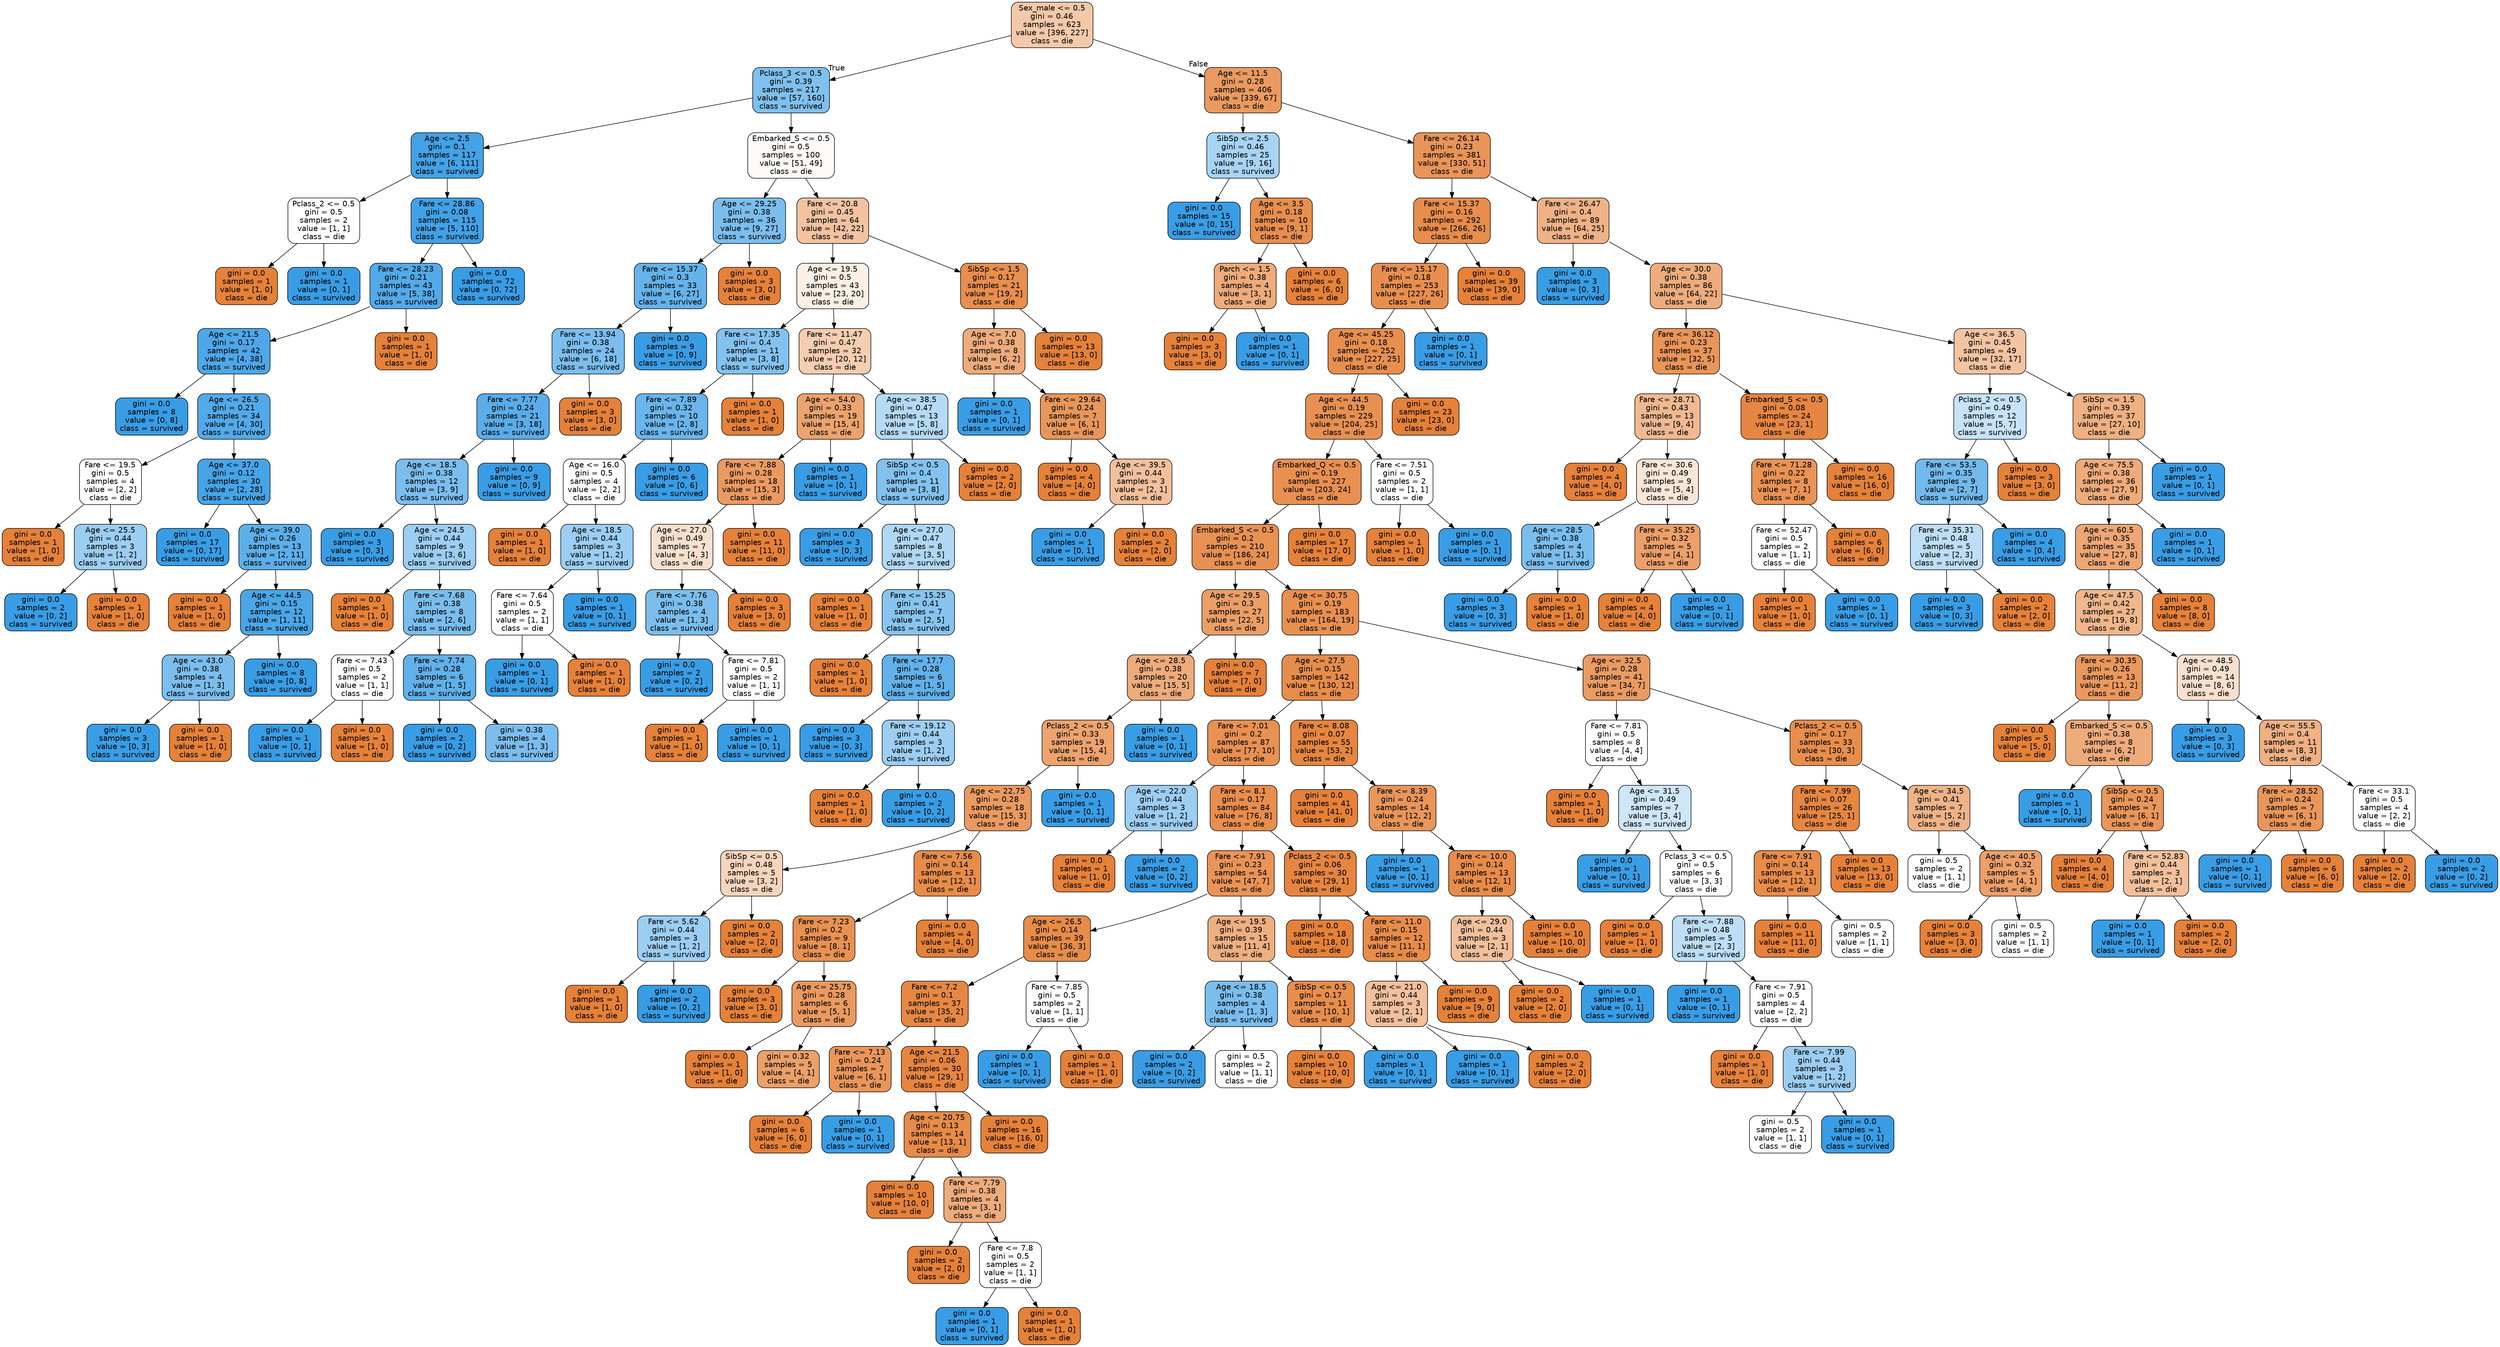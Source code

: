 digraph Tree {
node [shape=box, style="filled, rounded", color="black", fontname="helvetica"] ;
edge [fontname="helvetica"] ;
0 [label="Sex_male <= 0.5\ngini = 0.46\nsamples = 623\nvalue = [396, 227]\nclass = die", fillcolor="#f4c9aa"] ;
1 [label="Pclass_3 <= 0.5\ngini = 0.39\nsamples = 217\nvalue = [57, 160]\nclass = survived", fillcolor="#80c0ee"] ;
0 -> 1 [labeldistance=2.5, labelangle=45, headlabel="True"] ;
2 [label="Age <= 2.5\ngini = 0.1\nsamples = 117\nvalue = [6, 111]\nclass = survived", fillcolor="#44a2e6"] ;
1 -> 2 ;
3 [label="Pclass_2 <= 0.5\ngini = 0.5\nsamples = 2\nvalue = [1, 1]\nclass = die", fillcolor="#ffffff"] ;
2 -> 3 ;
4 [label="gini = 0.0\nsamples = 1\nvalue = [1, 0]\nclass = die", fillcolor="#e58139"] ;
3 -> 4 ;
5 [label="gini = 0.0\nsamples = 1\nvalue = [0, 1]\nclass = survived", fillcolor="#399de5"] ;
3 -> 5 ;
6 [label="Fare <= 28.86\ngini = 0.08\nsamples = 115\nvalue = [5, 110]\nclass = survived", fillcolor="#42a1e6"] ;
2 -> 6 ;
7 [label="Fare <= 28.23\ngini = 0.21\nsamples = 43\nvalue = [5, 38]\nclass = survived", fillcolor="#53aae8"] ;
6 -> 7 ;
8 [label="Age <= 21.5\ngini = 0.17\nsamples = 42\nvalue = [4, 38]\nclass = survived", fillcolor="#4ea7e8"] ;
7 -> 8 ;
9 [label="gini = 0.0\nsamples = 8\nvalue = [0, 8]\nclass = survived", fillcolor="#399de5"] ;
8 -> 9 ;
10 [label="Age <= 26.5\ngini = 0.21\nsamples = 34\nvalue = [4, 30]\nclass = survived", fillcolor="#53aae8"] ;
8 -> 10 ;
11 [label="Fare <= 19.5\ngini = 0.5\nsamples = 4\nvalue = [2, 2]\nclass = die", fillcolor="#ffffff"] ;
10 -> 11 ;
12 [label="gini = 0.0\nsamples = 1\nvalue = [1, 0]\nclass = die", fillcolor="#e58139"] ;
11 -> 12 ;
13 [label="Age <= 25.5\ngini = 0.44\nsamples = 3\nvalue = [1, 2]\nclass = survived", fillcolor="#9ccef2"] ;
11 -> 13 ;
14 [label="gini = 0.0\nsamples = 2\nvalue = [0, 2]\nclass = survived", fillcolor="#399de5"] ;
13 -> 14 ;
15 [label="gini = 0.0\nsamples = 1\nvalue = [1, 0]\nclass = die", fillcolor="#e58139"] ;
13 -> 15 ;
16 [label="Age <= 37.0\ngini = 0.12\nsamples = 30\nvalue = [2, 28]\nclass = survived", fillcolor="#47a4e7"] ;
10 -> 16 ;
17 [label="gini = 0.0\nsamples = 17\nvalue = [0, 17]\nclass = survived", fillcolor="#399de5"] ;
16 -> 17 ;
18 [label="Age <= 39.0\ngini = 0.26\nsamples = 13\nvalue = [2, 11]\nclass = survived", fillcolor="#5dafea"] ;
16 -> 18 ;
19 [label="gini = 0.0\nsamples = 1\nvalue = [1, 0]\nclass = die", fillcolor="#e58139"] ;
18 -> 19 ;
20 [label="Age <= 44.5\ngini = 0.15\nsamples = 12\nvalue = [1, 11]\nclass = survived", fillcolor="#4ba6e7"] ;
18 -> 20 ;
21 [label="Age <= 43.0\ngini = 0.38\nsamples = 4\nvalue = [1, 3]\nclass = survived", fillcolor="#7bbeee"] ;
20 -> 21 ;
22 [label="gini = 0.0\nsamples = 3\nvalue = [0, 3]\nclass = survived", fillcolor="#399de5"] ;
21 -> 22 ;
23 [label="gini = 0.0\nsamples = 1\nvalue = [1, 0]\nclass = die", fillcolor="#e58139"] ;
21 -> 23 ;
24 [label="gini = 0.0\nsamples = 8\nvalue = [0, 8]\nclass = survived", fillcolor="#399de5"] ;
20 -> 24 ;
25 [label="gini = 0.0\nsamples = 1\nvalue = [1, 0]\nclass = die", fillcolor="#e58139"] ;
7 -> 25 ;
26 [label="gini = 0.0\nsamples = 72\nvalue = [0, 72]\nclass = survived", fillcolor="#399de5"] ;
6 -> 26 ;
27 [label="Embarked_S <= 0.5\ngini = 0.5\nsamples = 100\nvalue = [51, 49]\nclass = die", fillcolor="#fefaf7"] ;
1 -> 27 ;
28 [label="Age <= 29.25\ngini = 0.38\nsamples = 36\nvalue = [9, 27]\nclass = survived", fillcolor="#7bbeee"] ;
27 -> 28 ;
29 [label="Fare <= 15.37\ngini = 0.3\nsamples = 33\nvalue = [6, 27]\nclass = survived", fillcolor="#65b3eb"] ;
28 -> 29 ;
30 [label="Fare <= 13.94\ngini = 0.38\nsamples = 24\nvalue = [6, 18]\nclass = survived", fillcolor="#7bbeee"] ;
29 -> 30 ;
31 [label="Fare <= 7.77\ngini = 0.24\nsamples = 21\nvalue = [3, 18]\nclass = survived", fillcolor="#5aade9"] ;
30 -> 31 ;
32 [label="Age <= 18.5\ngini = 0.38\nsamples = 12\nvalue = [3, 9]\nclass = survived", fillcolor="#7bbeee"] ;
31 -> 32 ;
33 [label="gini = 0.0\nsamples = 3\nvalue = [0, 3]\nclass = survived", fillcolor="#399de5"] ;
32 -> 33 ;
34 [label="Age <= 24.5\ngini = 0.44\nsamples = 9\nvalue = [3, 6]\nclass = survived", fillcolor="#9ccef2"] ;
32 -> 34 ;
35 [label="gini = 0.0\nsamples = 1\nvalue = [1, 0]\nclass = die", fillcolor="#e58139"] ;
34 -> 35 ;
36 [label="Fare <= 7.68\ngini = 0.38\nsamples = 8\nvalue = [2, 6]\nclass = survived", fillcolor="#7bbeee"] ;
34 -> 36 ;
37 [label="Fare <= 7.43\ngini = 0.5\nsamples = 2\nvalue = [1, 1]\nclass = die", fillcolor="#ffffff"] ;
36 -> 37 ;
38 [label="gini = 0.0\nsamples = 1\nvalue = [0, 1]\nclass = survived", fillcolor="#399de5"] ;
37 -> 38 ;
39 [label="gini = 0.0\nsamples = 1\nvalue = [1, 0]\nclass = die", fillcolor="#e58139"] ;
37 -> 39 ;
40 [label="Fare <= 7.74\ngini = 0.28\nsamples = 6\nvalue = [1, 5]\nclass = survived", fillcolor="#61b1ea"] ;
36 -> 40 ;
41 [label="gini = 0.0\nsamples = 2\nvalue = [0, 2]\nclass = survived", fillcolor="#399de5"] ;
40 -> 41 ;
42 [label="gini = 0.38\nsamples = 4\nvalue = [1, 3]\nclass = survived", fillcolor="#7bbeee"] ;
40 -> 42 ;
43 [label="gini = 0.0\nsamples = 9\nvalue = [0, 9]\nclass = survived", fillcolor="#399de5"] ;
31 -> 43 ;
44 [label="gini = 0.0\nsamples = 3\nvalue = [3, 0]\nclass = die", fillcolor="#e58139"] ;
30 -> 44 ;
45 [label="gini = 0.0\nsamples = 9\nvalue = [0, 9]\nclass = survived", fillcolor="#399de5"] ;
29 -> 45 ;
46 [label="gini = 0.0\nsamples = 3\nvalue = [3, 0]\nclass = die", fillcolor="#e58139"] ;
28 -> 46 ;
47 [label="Fare <= 20.8\ngini = 0.45\nsamples = 64\nvalue = [42, 22]\nclass = die", fillcolor="#f3c3a1"] ;
27 -> 47 ;
48 [label="Age <= 19.5\ngini = 0.5\nsamples = 43\nvalue = [23, 20]\nclass = die", fillcolor="#fcefe5"] ;
47 -> 48 ;
49 [label="Fare <= 17.35\ngini = 0.4\nsamples = 11\nvalue = [3, 8]\nclass = survived", fillcolor="#83c2ef"] ;
48 -> 49 ;
50 [label="Fare <= 7.89\ngini = 0.32\nsamples = 10\nvalue = [2, 8]\nclass = survived", fillcolor="#6ab6ec"] ;
49 -> 50 ;
51 [label="Age <= 16.0\ngini = 0.5\nsamples = 4\nvalue = [2, 2]\nclass = die", fillcolor="#ffffff"] ;
50 -> 51 ;
52 [label="gini = 0.0\nsamples = 1\nvalue = [1, 0]\nclass = die", fillcolor="#e58139"] ;
51 -> 52 ;
53 [label="Age <= 18.5\ngini = 0.44\nsamples = 3\nvalue = [1, 2]\nclass = survived", fillcolor="#9ccef2"] ;
51 -> 53 ;
54 [label="Fare <= 7.64\ngini = 0.5\nsamples = 2\nvalue = [1, 1]\nclass = die", fillcolor="#ffffff"] ;
53 -> 54 ;
55 [label="gini = 0.0\nsamples = 1\nvalue = [0, 1]\nclass = survived", fillcolor="#399de5"] ;
54 -> 55 ;
56 [label="gini = 0.0\nsamples = 1\nvalue = [1, 0]\nclass = die", fillcolor="#e58139"] ;
54 -> 56 ;
57 [label="gini = 0.0\nsamples = 1\nvalue = [0, 1]\nclass = survived", fillcolor="#399de5"] ;
53 -> 57 ;
58 [label="gini = 0.0\nsamples = 6\nvalue = [0, 6]\nclass = survived", fillcolor="#399de5"] ;
50 -> 58 ;
59 [label="gini = 0.0\nsamples = 1\nvalue = [1, 0]\nclass = die", fillcolor="#e58139"] ;
49 -> 59 ;
60 [label="Fare <= 11.47\ngini = 0.47\nsamples = 32\nvalue = [20, 12]\nclass = die", fillcolor="#f5cdb0"] ;
48 -> 60 ;
61 [label="Age <= 54.0\ngini = 0.33\nsamples = 19\nvalue = [15, 4]\nclass = die", fillcolor="#eca36e"] ;
60 -> 61 ;
62 [label="Fare <= 7.88\ngini = 0.28\nsamples = 18\nvalue = [15, 3]\nclass = die", fillcolor="#ea9a61"] ;
61 -> 62 ;
63 [label="Age <= 27.0\ngini = 0.49\nsamples = 7\nvalue = [4, 3]\nclass = die", fillcolor="#f8e0ce"] ;
62 -> 63 ;
64 [label="Fare <= 7.76\ngini = 0.38\nsamples = 4\nvalue = [1, 3]\nclass = survived", fillcolor="#7bbeee"] ;
63 -> 64 ;
65 [label="gini = 0.0\nsamples = 2\nvalue = [0, 2]\nclass = survived", fillcolor="#399de5"] ;
64 -> 65 ;
66 [label="Fare <= 7.81\ngini = 0.5\nsamples = 2\nvalue = [1, 1]\nclass = die", fillcolor="#ffffff"] ;
64 -> 66 ;
67 [label="gini = 0.0\nsamples = 1\nvalue = [1, 0]\nclass = die", fillcolor="#e58139"] ;
66 -> 67 ;
68 [label="gini = 0.0\nsamples = 1\nvalue = [0, 1]\nclass = survived", fillcolor="#399de5"] ;
66 -> 68 ;
69 [label="gini = 0.0\nsamples = 3\nvalue = [3, 0]\nclass = die", fillcolor="#e58139"] ;
63 -> 69 ;
70 [label="gini = 0.0\nsamples = 11\nvalue = [11, 0]\nclass = die", fillcolor="#e58139"] ;
62 -> 70 ;
71 [label="gini = 0.0\nsamples = 1\nvalue = [0, 1]\nclass = survived", fillcolor="#399de5"] ;
61 -> 71 ;
72 [label="Age <= 38.5\ngini = 0.47\nsamples = 13\nvalue = [5, 8]\nclass = survived", fillcolor="#b5daf5"] ;
60 -> 72 ;
73 [label="SibSp <= 0.5\ngini = 0.4\nsamples = 11\nvalue = [3, 8]\nclass = survived", fillcolor="#83c2ef"] ;
72 -> 73 ;
74 [label="gini = 0.0\nsamples = 3\nvalue = [0, 3]\nclass = survived", fillcolor="#399de5"] ;
73 -> 74 ;
75 [label="Age <= 27.0\ngini = 0.47\nsamples = 8\nvalue = [3, 5]\nclass = survived", fillcolor="#b0d8f5"] ;
73 -> 75 ;
76 [label="gini = 0.0\nsamples = 1\nvalue = [1, 0]\nclass = die", fillcolor="#e58139"] ;
75 -> 76 ;
77 [label="Fare <= 15.25\ngini = 0.41\nsamples = 7\nvalue = [2, 5]\nclass = survived", fillcolor="#88c4ef"] ;
75 -> 77 ;
78 [label="gini = 0.0\nsamples = 1\nvalue = [1, 0]\nclass = die", fillcolor="#e58139"] ;
77 -> 78 ;
79 [label="Fare <= 17.7\ngini = 0.28\nsamples = 6\nvalue = [1, 5]\nclass = survived", fillcolor="#61b1ea"] ;
77 -> 79 ;
80 [label="gini = 0.0\nsamples = 3\nvalue = [0, 3]\nclass = survived", fillcolor="#399de5"] ;
79 -> 80 ;
81 [label="Fare <= 19.12\ngini = 0.44\nsamples = 3\nvalue = [1, 2]\nclass = survived", fillcolor="#9ccef2"] ;
79 -> 81 ;
82 [label="gini = 0.0\nsamples = 1\nvalue = [1, 0]\nclass = die", fillcolor="#e58139"] ;
81 -> 82 ;
83 [label="gini = 0.0\nsamples = 2\nvalue = [0, 2]\nclass = survived", fillcolor="#399de5"] ;
81 -> 83 ;
84 [label="gini = 0.0\nsamples = 2\nvalue = [2, 0]\nclass = die", fillcolor="#e58139"] ;
72 -> 84 ;
85 [label="SibSp <= 1.5\ngini = 0.17\nsamples = 21\nvalue = [19, 2]\nclass = die", fillcolor="#e88e4e"] ;
47 -> 85 ;
86 [label="Age <= 7.0\ngini = 0.38\nsamples = 8\nvalue = [6, 2]\nclass = die", fillcolor="#eeab7b"] ;
85 -> 86 ;
87 [label="gini = 0.0\nsamples = 1\nvalue = [0, 1]\nclass = survived", fillcolor="#399de5"] ;
86 -> 87 ;
88 [label="Fare <= 29.64\ngini = 0.24\nsamples = 7\nvalue = [6, 1]\nclass = die", fillcolor="#e9965a"] ;
86 -> 88 ;
89 [label="gini = 0.0\nsamples = 4\nvalue = [4, 0]\nclass = die", fillcolor="#e58139"] ;
88 -> 89 ;
90 [label="Age <= 39.5\ngini = 0.44\nsamples = 3\nvalue = [2, 1]\nclass = die", fillcolor="#f2c09c"] ;
88 -> 90 ;
91 [label="gini = 0.0\nsamples = 1\nvalue = [0, 1]\nclass = survived", fillcolor="#399de5"] ;
90 -> 91 ;
92 [label="gini = 0.0\nsamples = 2\nvalue = [2, 0]\nclass = die", fillcolor="#e58139"] ;
90 -> 92 ;
93 [label="gini = 0.0\nsamples = 13\nvalue = [13, 0]\nclass = die", fillcolor="#e58139"] ;
85 -> 93 ;
94 [label="Age <= 11.5\ngini = 0.28\nsamples = 406\nvalue = [339, 67]\nclass = die", fillcolor="#ea9a60"] ;
0 -> 94 [labeldistance=2.5, labelangle=-45, headlabel="False"] ;
95 [label="SibSp <= 2.5\ngini = 0.46\nsamples = 25\nvalue = [9, 16]\nclass = survived", fillcolor="#a8d4f4"] ;
94 -> 95 ;
96 [label="gini = 0.0\nsamples = 15\nvalue = [0, 15]\nclass = survived", fillcolor="#399de5"] ;
95 -> 96 ;
97 [label="Age <= 3.5\ngini = 0.18\nsamples = 10\nvalue = [9, 1]\nclass = die", fillcolor="#e88f4f"] ;
95 -> 97 ;
98 [label="Parch <= 1.5\ngini = 0.38\nsamples = 4\nvalue = [3, 1]\nclass = die", fillcolor="#eeab7b"] ;
97 -> 98 ;
99 [label="gini = 0.0\nsamples = 3\nvalue = [3, 0]\nclass = die", fillcolor="#e58139"] ;
98 -> 99 ;
100 [label="gini = 0.0\nsamples = 1\nvalue = [0, 1]\nclass = survived", fillcolor="#399de5"] ;
98 -> 100 ;
101 [label="gini = 0.0\nsamples = 6\nvalue = [6, 0]\nclass = die", fillcolor="#e58139"] ;
97 -> 101 ;
102 [label="Fare <= 26.14\ngini = 0.23\nsamples = 381\nvalue = [330, 51]\nclass = die", fillcolor="#e99458"] ;
94 -> 102 ;
103 [label="Fare <= 15.37\ngini = 0.16\nsamples = 292\nvalue = [266, 26]\nclass = die", fillcolor="#e88d4c"] ;
102 -> 103 ;
104 [label="Fare <= 15.17\ngini = 0.18\nsamples = 253\nvalue = [227, 26]\nclass = die", fillcolor="#e88f50"] ;
103 -> 104 ;
105 [label="Age <= 45.25\ngini = 0.18\nsamples = 252\nvalue = [227, 25]\nclass = die", fillcolor="#e88f4f"] ;
104 -> 105 ;
106 [label="Age <= 44.5\ngini = 0.19\nsamples = 229\nvalue = [204, 25]\nclass = die", fillcolor="#e89051"] ;
105 -> 106 ;
107 [label="Embarked_Q <= 0.5\ngini = 0.19\nsamples = 227\nvalue = [203, 24]\nclass = die", fillcolor="#e89050"] ;
106 -> 107 ;
108 [label="Embarked_S <= 0.5\ngini = 0.2\nsamples = 210\nvalue = [186, 24]\nclass = die", fillcolor="#e89153"] ;
107 -> 108 ;
109 [label="Age <= 29.5\ngini = 0.3\nsamples = 27\nvalue = [22, 5]\nclass = die", fillcolor="#eb9e66"] ;
108 -> 109 ;
110 [label="Age <= 28.5\ngini = 0.38\nsamples = 20\nvalue = [15, 5]\nclass = die", fillcolor="#eeab7b"] ;
109 -> 110 ;
111 [label="Pclass_2 <= 0.5\ngini = 0.33\nsamples = 19\nvalue = [15, 4]\nclass = die", fillcolor="#eca36e"] ;
110 -> 111 ;
112 [label="Age <= 22.75\ngini = 0.28\nsamples = 18\nvalue = [15, 3]\nclass = die", fillcolor="#ea9a61"] ;
111 -> 112 ;
113 [label="SibSp <= 0.5\ngini = 0.48\nsamples = 5\nvalue = [3, 2]\nclass = die", fillcolor="#f6d5bd"] ;
112 -> 113 ;
114 [label="Fare <= 5.62\ngini = 0.44\nsamples = 3\nvalue = [1, 2]\nclass = survived", fillcolor="#9ccef2"] ;
113 -> 114 ;
115 [label="gini = 0.0\nsamples = 1\nvalue = [1, 0]\nclass = die", fillcolor="#e58139"] ;
114 -> 115 ;
116 [label="gini = 0.0\nsamples = 2\nvalue = [0, 2]\nclass = survived", fillcolor="#399de5"] ;
114 -> 116 ;
117 [label="gini = 0.0\nsamples = 2\nvalue = [2, 0]\nclass = die", fillcolor="#e58139"] ;
113 -> 117 ;
118 [label="Fare <= 7.56\ngini = 0.14\nsamples = 13\nvalue = [12, 1]\nclass = die", fillcolor="#e78c49"] ;
112 -> 118 ;
119 [label="Fare <= 7.23\ngini = 0.2\nsamples = 9\nvalue = [8, 1]\nclass = die", fillcolor="#e89152"] ;
118 -> 119 ;
120 [label="gini = 0.0\nsamples = 3\nvalue = [3, 0]\nclass = die", fillcolor="#e58139"] ;
119 -> 120 ;
121 [label="Age <= 25.75\ngini = 0.28\nsamples = 6\nvalue = [5, 1]\nclass = die", fillcolor="#ea9a61"] ;
119 -> 121 ;
122 [label="gini = 0.0\nsamples = 1\nvalue = [1, 0]\nclass = die", fillcolor="#e58139"] ;
121 -> 122 ;
123 [label="gini = 0.32\nsamples = 5\nvalue = [4, 1]\nclass = die", fillcolor="#eca06a"] ;
121 -> 123 ;
124 [label="gini = 0.0\nsamples = 4\nvalue = [4, 0]\nclass = die", fillcolor="#e58139"] ;
118 -> 124 ;
125 [label="gini = 0.0\nsamples = 1\nvalue = [0, 1]\nclass = survived", fillcolor="#399de5"] ;
111 -> 125 ;
126 [label="gini = 0.0\nsamples = 1\nvalue = [0, 1]\nclass = survived", fillcolor="#399de5"] ;
110 -> 126 ;
127 [label="gini = 0.0\nsamples = 7\nvalue = [7, 0]\nclass = die", fillcolor="#e58139"] ;
109 -> 127 ;
128 [label="Age <= 30.75\ngini = 0.19\nsamples = 183\nvalue = [164, 19]\nclass = die", fillcolor="#e89050"] ;
108 -> 128 ;
129 [label="Age <= 27.5\ngini = 0.15\nsamples = 142\nvalue = [130, 12]\nclass = die", fillcolor="#e78d4b"] ;
128 -> 129 ;
130 [label="Fare <= 7.01\ngini = 0.2\nsamples = 87\nvalue = [77, 10]\nclass = die", fillcolor="#e89153"] ;
129 -> 130 ;
131 [label="Age <= 22.0\ngini = 0.44\nsamples = 3\nvalue = [1, 2]\nclass = survived", fillcolor="#9ccef2"] ;
130 -> 131 ;
132 [label="gini = 0.0\nsamples = 1\nvalue = [1, 0]\nclass = die", fillcolor="#e58139"] ;
131 -> 132 ;
133 [label="gini = 0.0\nsamples = 2\nvalue = [0, 2]\nclass = survived", fillcolor="#399de5"] ;
131 -> 133 ;
134 [label="Fare <= 8.1\ngini = 0.17\nsamples = 84\nvalue = [76, 8]\nclass = die", fillcolor="#e88e4e"] ;
130 -> 134 ;
135 [label="Fare <= 7.91\ngini = 0.23\nsamples = 54\nvalue = [47, 7]\nclass = die", fillcolor="#e99456"] ;
134 -> 135 ;
136 [label="Age <= 26.5\ngini = 0.14\nsamples = 39\nvalue = [36, 3]\nclass = die", fillcolor="#e78c49"] ;
135 -> 136 ;
137 [label="Fare <= 7.2\ngini = 0.1\nsamples = 37\nvalue = [35, 2]\nclass = die", fillcolor="#e68844"] ;
136 -> 137 ;
138 [label="Fare <= 7.13\ngini = 0.24\nsamples = 7\nvalue = [6, 1]\nclass = die", fillcolor="#e9965a"] ;
137 -> 138 ;
139 [label="gini = 0.0\nsamples = 6\nvalue = [6, 0]\nclass = die", fillcolor="#e58139"] ;
138 -> 139 ;
140 [label="gini = 0.0\nsamples = 1\nvalue = [0, 1]\nclass = survived", fillcolor="#399de5"] ;
138 -> 140 ;
141 [label="Age <= 21.5\ngini = 0.06\nsamples = 30\nvalue = [29, 1]\nclass = die", fillcolor="#e68540"] ;
137 -> 141 ;
142 [label="Age <= 20.75\ngini = 0.13\nsamples = 14\nvalue = [13, 1]\nclass = die", fillcolor="#e78b48"] ;
141 -> 142 ;
143 [label="gini = 0.0\nsamples = 10\nvalue = [10, 0]\nclass = die", fillcolor="#e58139"] ;
142 -> 143 ;
144 [label="Fare <= 7.79\ngini = 0.38\nsamples = 4\nvalue = [3, 1]\nclass = die", fillcolor="#eeab7b"] ;
142 -> 144 ;
145 [label="gini = 0.0\nsamples = 2\nvalue = [2, 0]\nclass = die", fillcolor="#e58139"] ;
144 -> 145 ;
146 [label="Fare <= 7.8\ngini = 0.5\nsamples = 2\nvalue = [1, 1]\nclass = die", fillcolor="#ffffff"] ;
144 -> 146 ;
147 [label="gini = 0.0\nsamples = 1\nvalue = [0, 1]\nclass = survived", fillcolor="#399de5"] ;
146 -> 147 ;
148 [label="gini = 0.0\nsamples = 1\nvalue = [1, 0]\nclass = die", fillcolor="#e58139"] ;
146 -> 148 ;
149 [label="gini = 0.0\nsamples = 16\nvalue = [16, 0]\nclass = die", fillcolor="#e58139"] ;
141 -> 149 ;
150 [label="Fare <= 7.85\ngini = 0.5\nsamples = 2\nvalue = [1, 1]\nclass = die", fillcolor="#ffffff"] ;
136 -> 150 ;
151 [label="gini = 0.0\nsamples = 1\nvalue = [0, 1]\nclass = survived", fillcolor="#399de5"] ;
150 -> 151 ;
152 [label="gini = 0.0\nsamples = 1\nvalue = [1, 0]\nclass = die", fillcolor="#e58139"] ;
150 -> 152 ;
153 [label="Age <= 19.5\ngini = 0.39\nsamples = 15\nvalue = [11, 4]\nclass = die", fillcolor="#eeaf81"] ;
135 -> 153 ;
154 [label="Age <= 18.5\ngini = 0.38\nsamples = 4\nvalue = [1, 3]\nclass = survived", fillcolor="#7bbeee"] ;
153 -> 154 ;
155 [label="gini = 0.0\nsamples = 2\nvalue = [0, 2]\nclass = survived", fillcolor="#399de5"] ;
154 -> 155 ;
156 [label="gini = 0.5\nsamples = 2\nvalue = [1, 1]\nclass = die", fillcolor="#ffffff"] ;
154 -> 156 ;
157 [label="SibSp <= 0.5\ngini = 0.17\nsamples = 11\nvalue = [10, 1]\nclass = die", fillcolor="#e88e4d"] ;
153 -> 157 ;
158 [label="gini = 0.0\nsamples = 10\nvalue = [10, 0]\nclass = die", fillcolor="#e58139"] ;
157 -> 158 ;
159 [label="gini = 0.0\nsamples = 1\nvalue = [0, 1]\nclass = survived", fillcolor="#399de5"] ;
157 -> 159 ;
160 [label="Pclass_2 <= 0.5\ngini = 0.06\nsamples = 30\nvalue = [29, 1]\nclass = die", fillcolor="#e68540"] ;
134 -> 160 ;
161 [label="gini = 0.0\nsamples = 18\nvalue = [18, 0]\nclass = die", fillcolor="#e58139"] ;
160 -> 161 ;
162 [label="Fare <= 11.0\ngini = 0.15\nsamples = 12\nvalue = [11, 1]\nclass = die", fillcolor="#e78c4b"] ;
160 -> 162 ;
163 [label="Age <= 21.0\ngini = 0.44\nsamples = 3\nvalue = [2, 1]\nclass = die", fillcolor="#f2c09c"] ;
162 -> 163 ;
164 [label="gini = 0.0\nsamples = 1\nvalue = [0, 1]\nclass = survived", fillcolor="#399de5"] ;
163 -> 164 ;
165 [label="gini = 0.0\nsamples = 2\nvalue = [2, 0]\nclass = die", fillcolor="#e58139"] ;
163 -> 165 ;
166 [label="gini = 0.0\nsamples = 9\nvalue = [9, 0]\nclass = die", fillcolor="#e58139"] ;
162 -> 166 ;
167 [label="Fare <= 8.08\ngini = 0.07\nsamples = 55\nvalue = [53, 2]\nclass = die", fillcolor="#e68640"] ;
129 -> 167 ;
168 [label="gini = 0.0\nsamples = 41\nvalue = [41, 0]\nclass = die", fillcolor="#e58139"] ;
167 -> 168 ;
169 [label="Fare <= 8.39\ngini = 0.24\nsamples = 14\nvalue = [12, 2]\nclass = die", fillcolor="#e9965a"] ;
167 -> 169 ;
170 [label="gini = 0.0\nsamples = 1\nvalue = [0, 1]\nclass = survived", fillcolor="#399de5"] ;
169 -> 170 ;
171 [label="Fare <= 10.0\ngini = 0.14\nsamples = 13\nvalue = [12, 1]\nclass = die", fillcolor="#e78c49"] ;
169 -> 171 ;
172 [label="Age <= 29.0\ngini = 0.44\nsamples = 3\nvalue = [2, 1]\nclass = die", fillcolor="#f2c09c"] ;
171 -> 172 ;
173 [label="gini = 0.0\nsamples = 2\nvalue = [2, 0]\nclass = die", fillcolor="#e58139"] ;
172 -> 173 ;
174 [label="gini = 0.0\nsamples = 1\nvalue = [0, 1]\nclass = survived", fillcolor="#399de5"] ;
172 -> 174 ;
175 [label="gini = 0.0\nsamples = 10\nvalue = [10, 0]\nclass = die", fillcolor="#e58139"] ;
171 -> 175 ;
176 [label="Age <= 32.5\ngini = 0.28\nsamples = 41\nvalue = [34, 7]\nclass = die", fillcolor="#ea9b62"] ;
128 -> 176 ;
177 [label="Fare <= 7.81\ngini = 0.5\nsamples = 8\nvalue = [4, 4]\nclass = die", fillcolor="#ffffff"] ;
176 -> 177 ;
178 [label="gini = 0.0\nsamples = 1\nvalue = [1, 0]\nclass = die", fillcolor="#e58139"] ;
177 -> 178 ;
179 [label="Age <= 31.5\ngini = 0.49\nsamples = 7\nvalue = [3, 4]\nclass = survived", fillcolor="#cee6f8"] ;
177 -> 179 ;
180 [label="gini = 0.0\nsamples = 1\nvalue = [0, 1]\nclass = survived", fillcolor="#399de5"] ;
179 -> 180 ;
181 [label="Pclass_3 <= 0.5\ngini = 0.5\nsamples = 6\nvalue = [3, 3]\nclass = die", fillcolor="#ffffff"] ;
179 -> 181 ;
182 [label="gini = 0.0\nsamples = 1\nvalue = [1, 0]\nclass = die", fillcolor="#e58139"] ;
181 -> 182 ;
183 [label="Fare <= 7.88\ngini = 0.48\nsamples = 5\nvalue = [2, 3]\nclass = survived", fillcolor="#bddef6"] ;
181 -> 183 ;
184 [label="gini = 0.0\nsamples = 1\nvalue = [0, 1]\nclass = survived", fillcolor="#399de5"] ;
183 -> 184 ;
185 [label="Fare <= 7.91\ngini = 0.5\nsamples = 4\nvalue = [2, 2]\nclass = die", fillcolor="#ffffff"] ;
183 -> 185 ;
186 [label="gini = 0.0\nsamples = 1\nvalue = [1, 0]\nclass = die", fillcolor="#e58139"] ;
185 -> 186 ;
187 [label="Fare <= 7.99\ngini = 0.44\nsamples = 3\nvalue = [1, 2]\nclass = survived", fillcolor="#9ccef2"] ;
185 -> 187 ;
188 [label="gini = 0.5\nsamples = 2\nvalue = [1, 1]\nclass = die", fillcolor="#ffffff"] ;
187 -> 188 ;
189 [label="gini = 0.0\nsamples = 1\nvalue = [0, 1]\nclass = survived", fillcolor="#399de5"] ;
187 -> 189 ;
190 [label="Pclass_2 <= 0.5\ngini = 0.17\nsamples = 33\nvalue = [30, 3]\nclass = die", fillcolor="#e88e4d"] ;
176 -> 190 ;
191 [label="Fare <= 7.99\ngini = 0.07\nsamples = 26\nvalue = [25, 1]\nclass = die", fillcolor="#e68641"] ;
190 -> 191 ;
192 [label="Fare <= 7.91\ngini = 0.14\nsamples = 13\nvalue = [12, 1]\nclass = die", fillcolor="#e78c49"] ;
191 -> 192 ;
193 [label="gini = 0.0\nsamples = 11\nvalue = [11, 0]\nclass = die", fillcolor="#e58139"] ;
192 -> 193 ;
194 [label="gini = 0.5\nsamples = 2\nvalue = [1, 1]\nclass = die", fillcolor="#ffffff"] ;
192 -> 194 ;
195 [label="gini = 0.0\nsamples = 13\nvalue = [13, 0]\nclass = die", fillcolor="#e58139"] ;
191 -> 195 ;
196 [label="Age <= 34.5\ngini = 0.41\nsamples = 7\nvalue = [5, 2]\nclass = die", fillcolor="#efb388"] ;
190 -> 196 ;
197 [label="gini = 0.5\nsamples = 2\nvalue = [1, 1]\nclass = die", fillcolor="#ffffff"] ;
196 -> 197 ;
198 [label="Age <= 40.5\ngini = 0.32\nsamples = 5\nvalue = [4, 1]\nclass = die", fillcolor="#eca06a"] ;
196 -> 198 ;
199 [label="gini = 0.0\nsamples = 3\nvalue = [3, 0]\nclass = die", fillcolor="#e58139"] ;
198 -> 199 ;
200 [label="gini = 0.5\nsamples = 2\nvalue = [1, 1]\nclass = die", fillcolor="#ffffff"] ;
198 -> 200 ;
201 [label="gini = 0.0\nsamples = 17\nvalue = [17, 0]\nclass = die", fillcolor="#e58139"] ;
107 -> 201 ;
202 [label="Fare <= 7.51\ngini = 0.5\nsamples = 2\nvalue = [1, 1]\nclass = die", fillcolor="#ffffff"] ;
106 -> 202 ;
203 [label="gini = 0.0\nsamples = 1\nvalue = [1, 0]\nclass = die", fillcolor="#e58139"] ;
202 -> 203 ;
204 [label="gini = 0.0\nsamples = 1\nvalue = [0, 1]\nclass = survived", fillcolor="#399de5"] ;
202 -> 204 ;
205 [label="gini = 0.0\nsamples = 23\nvalue = [23, 0]\nclass = die", fillcolor="#e58139"] ;
105 -> 205 ;
206 [label="gini = 0.0\nsamples = 1\nvalue = [0, 1]\nclass = survived", fillcolor="#399de5"] ;
104 -> 206 ;
207 [label="gini = 0.0\nsamples = 39\nvalue = [39, 0]\nclass = die", fillcolor="#e58139"] ;
103 -> 207 ;
208 [label="Fare <= 26.47\ngini = 0.4\nsamples = 89\nvalue = [64, 25]\nclass = die", fillcolor="#efb286"] ;
102 -> 208 ;
209 [label="gini = 0.0\nsamples = 3\nvalue = [0, 3]\nclass = survived", fillcolor="#399de5"] ;
208 -> 209 ;
210 [label="Age <= 30.0\ngini = 0.38\nsamples = 86\nvalue = [64, 22]\nclass = die", fillcolor="#eeac7d"] ;
208 -> 210 ;
211 [label="Fare <= 36.12\ngini = 0.23\nsamples = 37\nvalue = [32, 5]\nclass = die", fillcolor="#e99558"] ;
210 -> 211 ;
212 [label="Fare <= 28.71\ngini = 0.43\nsamples = 13\nvalue = [9, 4]\nclass = die", fillcolor="#f1b991"] ;
211 -> 212 ;
213 [label="gini = 0.0\nsamples = 4\nvalue = [4, 0]\nclass = die", fillcolor="#e58139"] ;
212 -> 213 ;
214 [label="Fare <= 30.6\ngini = 0.49\nsamples = 9\nvalue = [5, 4]\nclass = die", fillcolor="#fae6d7"] ;
212 -> 214 ;
215 [label="Age <= 28.5\ngini = 0.38\nsamples = 4\nvalue = [1, 3]\nclass = survived", fillcolor="#7bbeee"] ;
214 -> 215 ;
216 [label="gini = 0.0\nsamples = 3\nvalue = [0, 3]\nclass = survived", fillcolor="#399de5"] ;
215 -> 216 ;
217 [label="gini = 0.0\nsamples = 1\nvalue = [1, 0]\nclass = die", fillcolor="#e58139"] ;
215 -> 217 ;
218 [label="Fare <= 35.25\ngini = 0.32\nsamples = 5\nvalue = [4, 1]\nclass = die", fillcolor="#eca06a"] ;
214 -> 218 ;
219 [label="gini = 0.0\nsamples = 4\nvalue = [4, 0]\nclass = die", fillcolor="#e58139"] ;
218 -> 219 ;
220 [label="gini = 0.0\nsamples = 1\nvalue = [0, 1]\nclass = survived", fillcolor="#399de5"] ;
218 -> 220 ;
221 [label="Embarked_S <= 0.5\ngini = 0.08\nsamples = 24\nvalue = [23, 1]\nclass = die", fillcolor="#e68642"] ;
211 -> 221 ;
222 [label="Fare <= 71.28\ngini = 0.22\nsamples = 8\nvalue = [7, 1]\nclass = die", fillcolor="#e99355"] ;
221 -> 222 ;
223 [label="Fare <= 52.47\ngini = 0.5\nsamples = 2\nvalue = [1, 1]\nclass = die", fillcolor="#ffffff"] ;
222 -> 223 ;
224 [label="gini = 0.0\nsamples = 1\nvalue = [1, 0]\nclass = die", fillcolor="#e58139"] ;
223 -> 224 ;
225 [label="gini = 0.0\nsamples = 1\nvalue = [0, 1]\nclass = survived", fillcolor="#399de5"] ;
223 -> 225 ;
226 [label="gini = 0.0\nsamples = 6\nvalue = [6, 0]\nclass = die", fillcolor="#e58139"] ;
222 -> 226 ;
227 [label="gini = 0.0\nsamples = 16\nvalue = [16, 0]\nclass = die", fillcolor="#e58139"] ;
221 -> 227 ;
228 [label="Age <= 36.5\ngini = 0.45\nsamples = 49\nvalue = [32, 17]\nclass = die", fillcolor="#f3c4a2"] ;
210 -> 228 ;
229 [label="Pclass_2 <= 0.5\ngini = 0.49\nsamples = 12\nvalue = [5, 7]\nclass = survived", fillcolor="#c6e3f8"] ;
228 -> 229 ;
230 [label="Fare <= 53.5\ngini = 0.35\nsamples = 9\nvalue = [2, 7]\nclass = survived", fillcolor="#72b9ec"] ;
229 -> 230 ;
231 [label="Fare <= 35.31\ngini = 0.48\nsamples = 5\nvalue = [2, 3]\nclass = survived", fillcolor="#bddef6"] ;
230 -> 231 ;
232 [label="gini = 0.0\nsamples = 3\nvalue = [0, 3]\nclass = survived", fillcolor="#399de5"] ;
231 -> 232 ;
233 [label="gini = 0.0\nsamples = 2\nvalue = [2, 0]\nclass = die", fillcolor="#e58139"] ;
231 -> 233 ;
234 [label="gini = 0.0\nsamples = 4\nvalue = [0, 4]\nclass = survived", fillcolor="#399de5"] ;
230 -> 234 ;
235 [label="gini = 0.0\nsamples = 3\nvalue = [3, 0]\nclass = die", fillcolor="#e58139"] ;
229 -> 235 ;
236 [label="SibSp <= 1.5\ngini = 0.39\nsamples = 37\nvalue = [27, 10]\nclass = die", fillcolor="#efb082"] ;
228 -> 236 ;
237 [label="Age <= 75.5\ngini = 0.38\nsamples = 36\nvalue = [27, 9]\nclass = die", fillcolor="#eeab7b"] ;
236 -> 237 ;
238 [label="Age <= 60.5\ngini = 0.35\nsamples = 35\nvalue = [27, 8]\nclass = die", fillcolor="#eda674"] ;
237 -> 238 ;
239 [label="Age <= 47.5\ngini = 0.42\nsamples = 27\nvalue = [19, 8]\nclass = die", fillcolor="#f0b68c"] ;
238 -> 239 ;
240 [label="Fare <= 30.35\ngini = 0.26\nsamples = 13\nvalue = [11, 2]\nclass = die", fillcolor="#ea985d"] ;
239 -> 240 ;
241 [label="gini = 0.0\nsamples = 5\nvalue = [5, 0]\nclass = die", fillcolor="#e58139"] ;
240 -> 241 ;
242 [label="Embarked_S <= 0.5\ngini = 0.38\nsamples = 8\nvalue = [6, 2]\nclass = die", fillcolor="#eeab7b"] ;
240 -> 242 ;
243 [label="gini = 0.0\nsamples = 1\nvalue = [0, 1]\nclass = survived", fillcolor="#399de5"] ;
242 -> 243 ;
244 [label="SibSp <= 0.5\ngini = 0.24\nsamples = 7\nvalue = [6, 1]\nclass = die", fillcolor="#e9965a"] ;
242 -> 244 ;
245 [label="gini = 0.0\nsamples = 4\nvalue = [4, 0]\nclass = die", fillcolor="#e58139"] ;
244 -> 245 ;
246 [label="Fare <= 52.83\ngini = 0.44\nsamples = 3\nvalue = [2, 1]\nclass = die", fillcolor="#f2c09c"] ;
244 -> 246 ;
247 [label="gini = 0.0\nsamples = 1\nvalue = [0, 1]\nclass = survived", fillcolor="#399de5"] ;
246 -> 247 ;
248 [label="gini = 0.0\nsamples = 2\nvalue = [2, 0]\nclass = die", fillcolor="#e58139"] ;
246 -> 248 ;
249 [label="Age <= 48.5\ngini = 0.49\nsamples = 14\nvalue = [8, 6]\nclass = die", fillcolor="#f8e0ce"] ;
239 -> 249 ;
250 [label="gini = 0.0\nsamples = 3\nvalue = [0, 3]\nclass = survived", fillcolor="#399de5"] ;
249 -> 250 ;
251 [label="Age <= 55.5\ngini = 0.4\nsamples = 11\nvalue = [8, 3]\nclass = die", fillcolor="#efb083"] ;
249 -> 251 ;
252 [label="Fare <= 28.52\ngini = 0.24\nsamples = 7\nvalue = [6, 1]\nclass = die", fillcolor="#e9965a"] ;
251 -> 252 ;
253 [label="gini = 0.0\nsamples = 1\nvalue = [0, 1]\nclass = survived", fillcolor="#399de5"] ;
252 -> 253 ;
254 [label="gini = 0.0\nsamples = 6\nvalue = [6, 0]\nclass = die", fillcolor="#e58139"] ;
252 -> 254 ;
255 [label="Fare <= 33.1\ngini = 0.5\nsamples = 4\nvalue = [2, 2]\nclass = die", fillcolor="#ffffff"] ;
251 -> 255 ;
256 [label="gini = 0.0\nsamples = 2\nvalue = [2, 0]\nclass = die", fillcolor="#e58139"] ;
255 -> 256 ;
257 [label="gini = 0.0\nsamples = 2\nvalue = [0, 2]\nclass = survived", fillcolor="#399de5"] ;
255 -> 257 ;
258 [label="gini = 0.0\nsamples = 8\nvalue = [8, 0]\nclass = die", fillcolor="#e58139"] ;
238 -> 258 ;
259 [label="gini = 0.0\nsamples = 1\nvalue = [0, 1]\nclass = survived", fillcolor="#399de5"] ;
237 -> 259 ;
260 [label="gini = 0.0\nsamples = 1\nvalue = [0, 1]\nclass = survived", fillcolor="#399de5"] ;
236 -> 260 ;
}